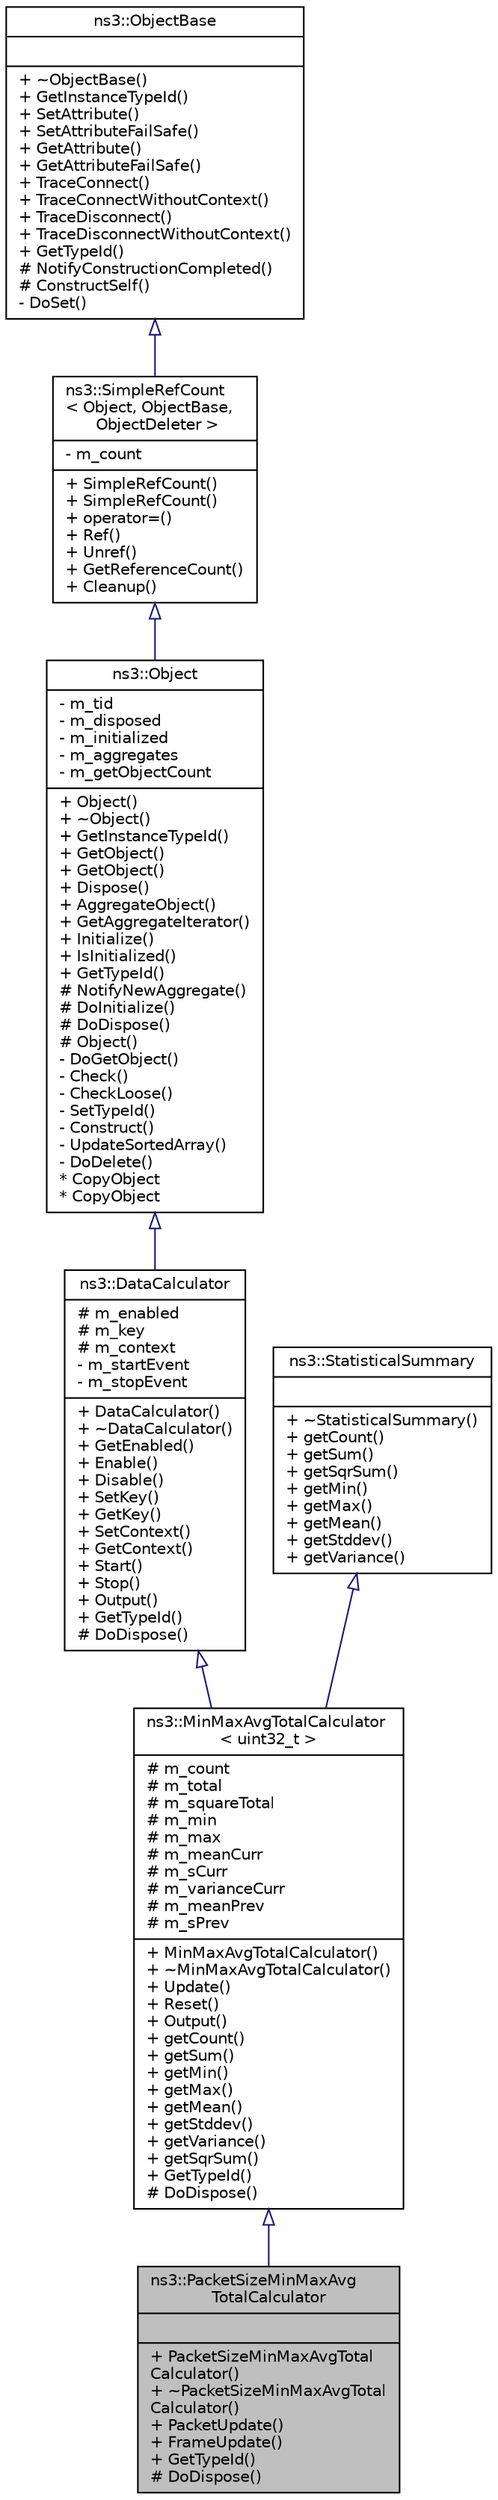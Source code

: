 digraph "ns3::PacketSizeMinMaxAvgTotalCalculator"
{
  edge [fontname="Helvetica",fontsize="10",labelfontname="Helvetica",labelfontsize="10"];
  node [fontname="Helvetica",fontsize="10",shape=record];
  Node1 [label="{ns3::PacketSizeMinMaxAvg\lTotalCalculator\n||+ PacketSizeMinMaxAvgTotal\lCalculator()\l+ ~PacketSizeMinMaxAvgTotal\lCalculator()\l+ PacketUpdate()\l+ FrameUpdate()\l+ GetTypeId()\l# DoDispose()\l}",height=0.2,width=0.4,color="black", fillcolor="grey75", style="filled", fontcolor="black"];
  Node2 -> Node1 [dir="back",color="midnightblue",fontsize="10",style="solid",arrowtail="onormal"];
  Node2 [label="{ns3::MinMaxAvgTotalCalculator\l\< uint32_t \>\n|# m_count\l# m_total\l# m_squareTotal\l# m_min\l# m_max\l# m_meanCurr\l# m_sCurr\l# m_varianceCurr\l# m_meanPrev\l# m_sPrev\l|+ MinMaxAvgTotalCalculator()\l+ ~MinMaxAvgTotalCalculator()\l+ Update()\l+ Reset()\l+ Output()\l+ getCount()\l+ getSum()\l+ getMin()\l+ getMax()\l+ getMean()\l+ getStddev()\l+ getVariance()\l+ getSqrSum()\l+ GetTypeId()\l# DoDispose()\l}",height=0.2,width=0.4,color="black", fillcolor="white", style="filled",URL="$d0/dcd/classns3_1_1MinMaxAvgTotalCalculator.html"];
  Node3 -> Node2 [dir="back",color="midnightblue",fontsize="10",style="solid",arrowtail="onormal"];
  Node3 [label="{ns3::DataCalculator\n|# m_enabled\l# m_key\l# m_context\l- m_startEvent\l- m_stopEvent\l|+ DataCalculator()\l+ ~DataCalculator()\l+ GetEnabled()\l+ Enable()\l+ Disable()\l+ SetKey()\l+ GetKey()\l+ SetContext()\l+ GetContext()\l+ Start()\l+ Stop()\l+ Output()\l+ GetTypeId()\l# DoDispose()\l}",height=0.2,width=0.4,color="black", fillcolor="white", style="filled",URL="$d6/d5e/classns3_1_1DataCalculator.html",tooltip="Calculates data during a simulation. "];
  Node4 -> Node3 [dir="back",color="midnightblue",fontsize="10",style="solid",arrowtail="onormal"];
  Node4 [label="{ns3::Object\n|- m_tid\l- m_disposed\l- m_initialized\l- m_aggregates\l- m_getObjectCount\l|+ Object()\l+ ~Object()\l+ GetInstanceTypeId()\l+ GetObject()\l+ GetObject()\l+ Dispose()\l+ AggregateObject()\l+ GetAggregateIterator()\l+ Initialize()\l+ IsInitialized()\l+ GetTypeId()\l# NotifyNewAggregate()\l# DoInitialize()\l# DoDispose()\l# Object()\l- DoGetObject()\l- Check()\l- CheckLoose()\l- SetTypeId()\l- Construct()\l- UpdateSortedArray()\l- DoDelete()\l* CopyObject\l* CopyObject\l}",height=0.2,width=0.4,color="black", fillcolor="white", style="filled",URL="$d9/d77/classns3_1_1Object.html",tooltip="A base class which provides memory management and object aggregation. "];
  Node5 -> Node4 [dir="back",color="midnightblue",fontsize="10",style="solid",arrowtail="onormal"];
  Node5 [label="{ns3::SimpleRefCount\l\< Object, ObjectBase,\l ObjectDeleter \>\n|- m_count\l|+ SimpleRefCount()\l+ SimpleRefCount()\l+ operator=()\l+ Ref()\l+ Unref()\l+ GetReferenceCount()\l+ Cleanup()\l}",height=0.2,width=0.4,color="black", fillcolor="white", style="filled",URL="$da/da1/classns3_1_1SimpleRefCount.html"];
  Node6 -> Node5 [dir="back",color="midnightblue",fontsize="10",style="solid",arrowtail="onormal"];
  Node6 [label="{ns3::ObjectBase\n||+ ~ObjectBase()\l+ GetInstanceTypeId()\l+ SetAttribute()\l+ SetAttributeFailSafe()\l+ GetAttribute()\l+ GetAttributeFailSafe()\l+ TraceConnect()\l+ TraceConnectWithoutContext()\l+ TraceDisconnect()\l+ TraceDisconnectWithoutContext()\l+ GetTypeId()\l# NotifyConstructionCompleted()\l# ConstructSelf()\l- DoSet()\l}",height=0.2,width=0.4,color="black", fillcolor="white", style="filled",URL="$d2/dac/classns3_1_1ObjectBase.html",tooltip="Anchor the ns-3 type and attribute system. "];
  Node7 -> Node2 [dir="back",color="midnightblue",fontsize="10",style="solid",arrowtail="onormal"];
  Node7 [label="{ns3::StatisticalSummary\n||+ ~StatisticalSummary()\l+ getCount()\l+ getSum()\l+ getSqrSum()\l+ getMin()\l+ getMax()\l+ getMean()\l+ getStddev()\l+ getVariance()\l}",height=0.2,width=0.4,color="black", fillcolor="white", style="filled",URL="$d8/d78/classns3_1_1StatisticalSummary.html",tooltip="Abstract class for calculating statistical data. "];
}
